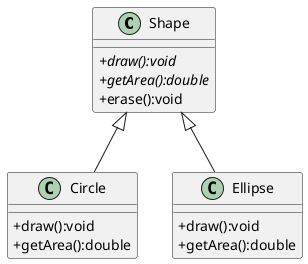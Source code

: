 @startuml
skinparam classAttributeIconSize 0
class Shape
{
+     {abstract} draw():void
+     {abstract} getArea():double
+     erase():void
}
class Circle
{
+     draw():void
+     getArea():double
}

class Ellipse
{
+     draw():void
+     getArea():double
}
Shape <|-- Circle 
Shape <|-- Ellipse
@enduml
